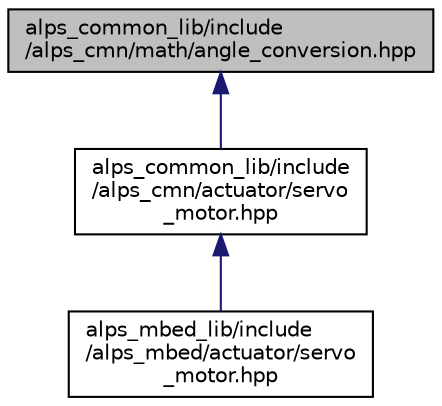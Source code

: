 digraph "alps_common_lib/include/alps_cmn/math/angle_conversion.hpp"
{
 // LATEX_PDF_SIZE
  edge [fontname="Helvetica",fontsize="10",labelfontname="Helvetica",labelfontsize="10"];
  node [fontname="Helvetica",fontsize="10",shape=record];
  Node1 [label="alps_common_lib/include\l/alps_cmn/math/angle_conversion.hpp",height=0.2,width=0.4,color="black", fillcolor="grey75", style="filled", fontcolor="black",tooltip=" "];
  Node1 -> Node2 [dir="back",color="midnightblue",fontsize="10",style="solid",fontname="Helvetica"];
  Node2 [label="alps_common_lib/include\l/alps_cmn/actuator/servo\l_motor.hpp",height=0.2,width=0.4,color="black", fillcolor="white", style="filled",URL="$alps__common__lib_2include_2alps__cmn_2actuator_2servo__motor_8hpp.html",tooltip=" "];
  Node2 -> Node3 [dir="back",color="midnightblue",fontsize="10",style="solid",fontname="Helvetica"];
  Node3 [label="alps_mbed_lib/include\l/alps_mbed/actuator/servo\l_motor.hpp",height=0.2,width=0.4,color="black", fillcolor="white", style="filled",URL="$alps__mbed__lib_2include_2alps__mbed_2actuator_2servo__motor_8hpp.html",tooltip=" "];
}
